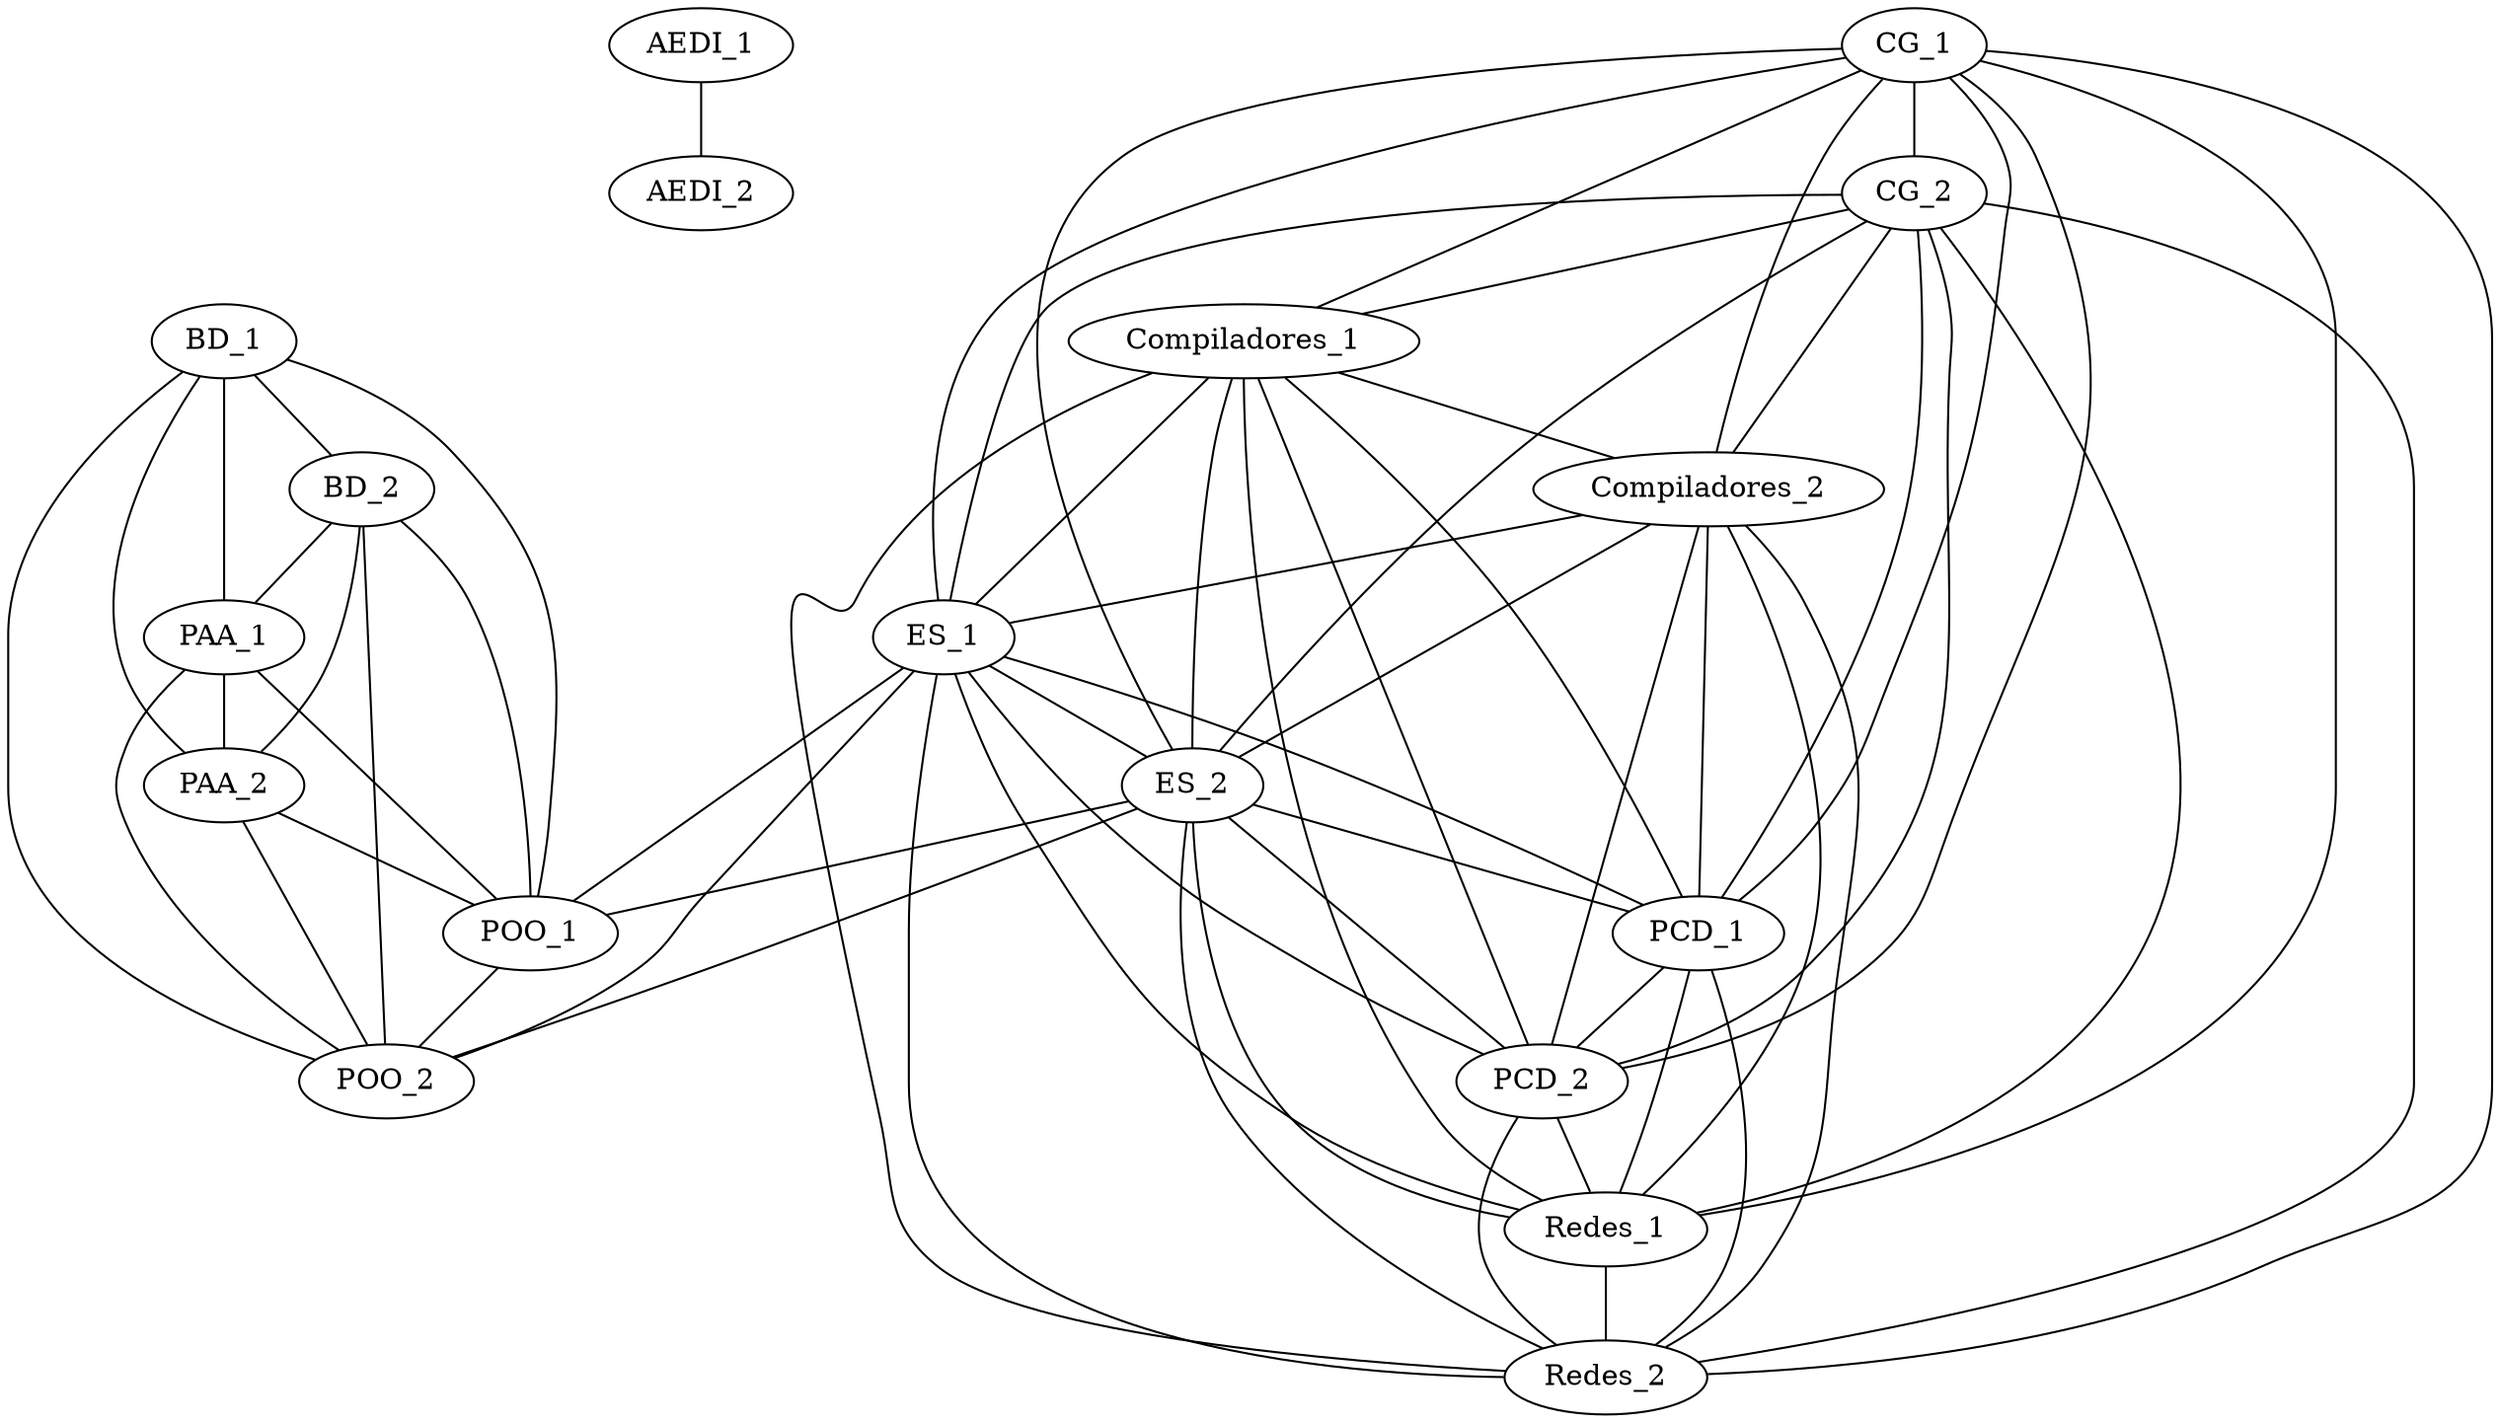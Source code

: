 graph G {
    AEDI_1 -- AEDI_2;
    BD_1 -- BD_2;
    BD_1 -- PAA_1;
    BD_1 -- PAA_2;
    BD_1 -- POO_1;
    BD_1 -- POO_2;
    BD_2 -- PAA_1;
    BD_2 -- PAA_2;
    BD_2 -- POO_1;
    BD_2 -- POO_2;
    CG_1 -- CG_2;
    CG_1 -- Compiladores_1;
    CG_1 -- Compiladores_2;
    CG_1 -- ES_1;
    CG_1 -- ES_2;
    CG_1 -- PCD_1;
    CG_1 -- PCD_2;
    CG_1 -- Redes_1;
    CG_1 -- Redes_2;
    CG_2 -- Compiladores_1;
    CG_2 -- Compiladores_2;
    CG_2 -- ES_1;
    CG_2 -- ES_2;
    CG_2 -- PCD_1;
    CG_2 -- PCD_2;
    CG_2 -- Redes_1;
    CG_2 -- Redes_2;
    Compiladores_1 -- Compiladores_2;
    Compiladores_1 -- ES_1;
    Compiladores_1 -- ES_2;
    Compiladores_1 -- PCD_1;
    Compiladores_1 -- PCD_2;
    Compiladores_1 -- Redes_1;
    Compiladores_1 -- Redes_2;
    Compiladores_2 -- ES_1;
    Compiladores_2 -- ES_2;
    Compiladores_2 -- PCD_1;
    Compiladores_2 -- PCD_2;
    Compiladores_2 -- Redes_1;
    Compiladores_2 -- Redes_2;
    ES_1 -- ES_2;
    ES_1 -- PCD_1;
    ES_1 -- PCD_2;
    ES_1 -- POO_1;
    ES_1 -- POO_2;
    ES_1 -- Redes_1;
    ES_1 -- Redes_2;
    ES_2 -- PCD_1;
    ES_2 -- PCD_2;
    ES_2 -- POO_1;
    ES_2 -- POO_2;
    ES_2 -- Redes_1;
    ES_2 -- Redes_2;
    PAA_1 -- PAA_2;
    PAA_1 -- POO_1;
    PAA_1 -- POO_2;
    PAA_2 -- POO_1;
    PAA_2 -- POO_2;
    PCD_1 -- PCD_2;
    PCD_1 -- Redes_1;
    PCD_1 -- Redes_2;
    PCD_2 -- Redes_1;
    PCD_2 -- Redes_2;
    POO_1 -- POO_2;
    Redes_1 -- Redes_2;
}
